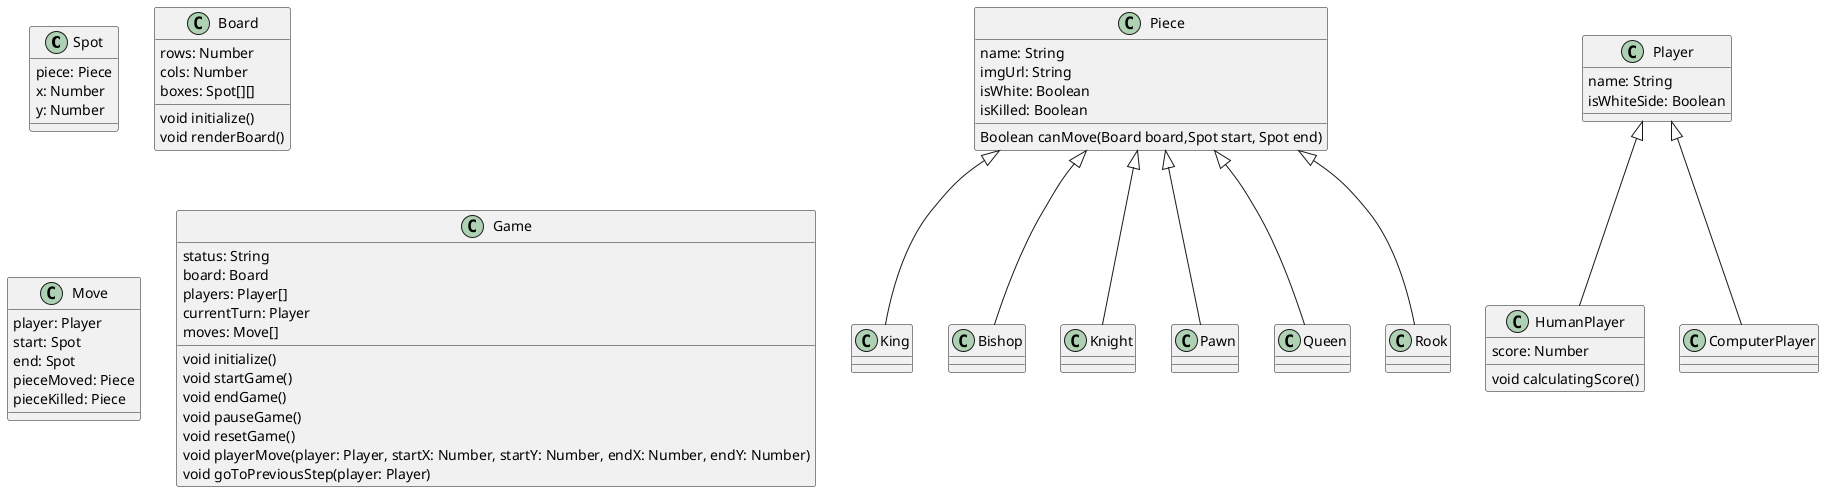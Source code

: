 @startuml
class Spot{
  piece: Piece
  x: Number
  y: Number
}

class Board{
  rows: Number
  cols: Number
  boxes: Spot[][]
  void initialize()
  void renderBoard()
}

class Piece{
  name: String
  imgUrl: String
  isWhite: Boolean
  isKilled: Boolean
  Boolean canMove(Board board,Spot start, Spot end)
}

class Move{
  player: Player
  start: Spot
  end: Spot
  pieceMoved: Piece
  pieceKilled: Piece
}

class Game{
  status: String
  board: Board
  players: Player[]
  currentTurn: Player
  moves: Move[]

  void initialize()
  void startGame()
  void endGame()
  void pauseGame()
  void resetGame()
  void playerMove(player: Player, startX: Number, startY: Number, endX: Number, endY: Number)
  void goToPreviousStep(player: Player)
}

class Player{
  name: String
  isWhiteSide: Boolean
}

class HumanPlayer{
  score: Number
  void calculatingScore()
}

class ComputerPlayer{}


class King{}
class Bishop{}
class Knight{}
class Pawn{}
class Queen{}
class Rook{}





Piece <|-- King
Piece <|-- Bishop
Piece <|-- Knight
Piece <|-- Pawn
Piece <|-- Queen
Piece <|-- Rook

Player <|-- HumanPlayer
Player <|-- ComputerPlayer

@enduml
